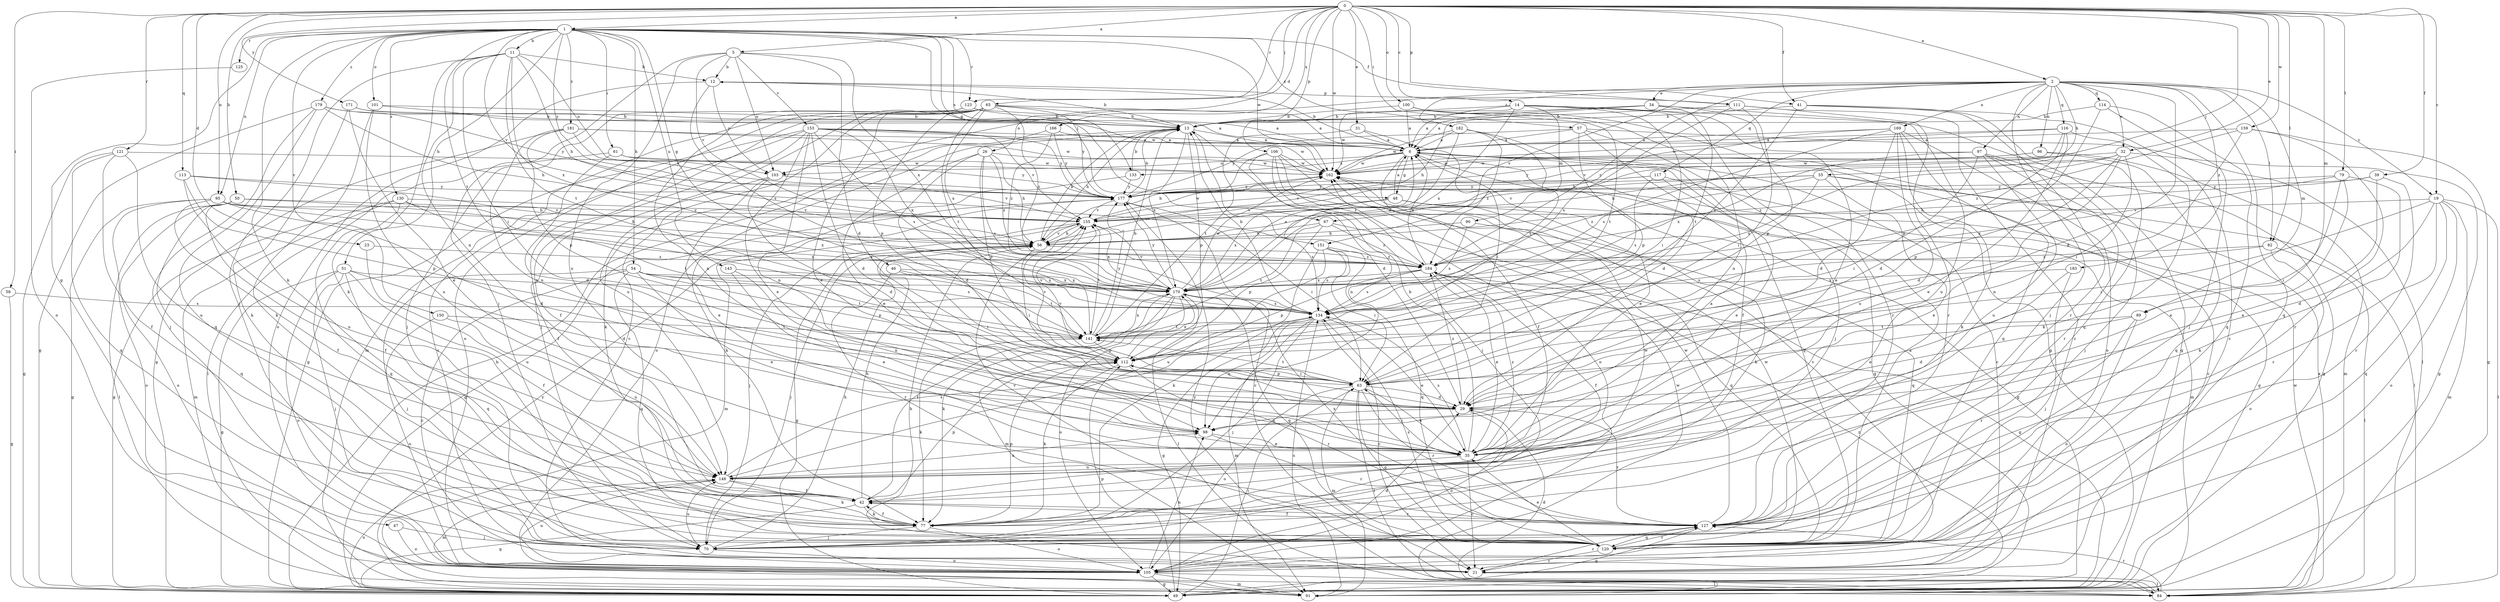 strict digraph  {
0;
1;
2;
5;
6;
11;
12;
13;
14;
19;
21;
23;
26;
29;
31;
32;
34;
35;
39;
41;
42;
46;
47;
48;
49;
50;
51;
54;
55;
56;
57;
58;
61;
63;
65;
67;
70;
77;
79;
82;
84;
89;
90;
91;
95;
96;
97;
98;
100;
101;
103;
105;
106;
111;
112;
113;
114;
116;
117;
120;
121;
123;
125;
127;
130;
133;
134;
141;
143;
148;
150;
151;
153;
155;
159;
162;
166;
169;
170;
171;
177;
179;
181;
182;
183;
184;
0 -> 1  [label=a];
0 -> 2  [label=a];
0 -> 5  [label=a];
0 -> 14  [label=c];
0 -> 19  [label=c];
0 -> 23  [label=d];
0 -> 26  [label=d];
0 -> 31  [label=e];
0 -> 32  [label=e];
0 -> 39  [label=f];
0 -> 41  [label=f];
0 -> 50  [label=h];
0 -> 57  [label=i];
0 -> 58  [label=i];
0 -> 65  [label=j];
0 -> 67  [label=j];
0 -> 79  [label=l];
0 -> 82  [label=l];
0 -> 89  [label=m];
0 -> 95  [label=n];
0 -> 100  [label=o];
0 -> 106  [label=p];
0 -> 111  [label=p];
0 -> 113  [label=q];
0 -> 121  [label=r];
0 -> 123  [label=r];
0 -> 159  [label=w];
0 -> 162  [label=w];
0 -> 166  [label=x];
0 -> 171  [label=y];
1 -> 11  [label=b];
1 -> 41  [label=f];
1 -> 46  [label=g];
1 -> 47  [label=g];
1 -> 48  [label=g];
1 -> 51  [label=h];
1 -> 54  [label=h];
1 -> 61  [label=i];
1 -> 67  [label=j];
1 -> 77  [label=k];
1 -> 95  [label=n];
1 -> 101  [label=o];
1 -> 123  [label=r];
1 -> 125  [label=r];
1 -> 130  [label=s];
1 -> 133  [label=s];
1 -> 141  [label=t];
1 -> 143  [label=u];
1 -> 150  [label=v];
1 -> 151  [label=v];
1 -> 162  [label=w];
1 -> 177  [label=y];
1 -> 179  [label=z];
1 -> 181  [label=z];
1 -> 182  [label=z];
2 -> 19  [label=c];
2 -> 29  [label=d];
2 -> 32  [label=e];
2 -> 34  [label=e];
2 -> 55  [label=h];
2 -> 70  [label=j];
2 -> 82  [label=l];
2 -> 89  [label=m];
2 -> 96  [label=n];
2 -> 97  [label=n];
2 -> 103  [label=o];
2 -> 114  [label=q];
2 -> 116  [label=q];
2 -> 117  [label=q];
2 -> 120  [label=q];
2 -> 151  [label=v];
2 -> 169  [label=x];
2 -> 182  [label=z];
2 -> 183  [label=z];
2 -> 184  [label=z];
5 -> 12  [label=b];
5 -> 29  [label=d];
5 -> 70  [label=j];
5 -> 103  [label=o];
5 -> 148  [label=u];
5 -> 153  [label=v];
5 -> 155  [label=v];
5 -> 170  [label=x];
6 -> 12  [label=b];
6 -> 21  [label=c];
6 -> 35  [label=e];
6 -> 42  [label=f];
6 -> 48  [label=g];
6 -> 49  [label=g];
6 -> 103  [label=o];
6 -> 120  [label=q];
6 -> 133  [label=s];
6 -> 162  [label=w];
11 -> 12  [label=b];
11 -> 56  [label=h];
11 -> 63  [label=i];
11 -> 70  [label=j];
11 -> 77  [label=k];
11 -> 98  [label=n];
11 -> 103  [label=o];
11 -> 141  [label=t];
11 -> 170  [label=x];
12 -> 13  [label=b];
12 -> 103  [label=o];
12 -> 105  [label=o];
12 -> 111  [label=p];
12 -> 134  [label=s];
13 -> 6  [label=a];
13 -> 29  [label=d];
13 -> 56  [label=h];
13 -> 105  [label=o];
13 -> 112  [label=p];
13 -> 170  [label=x];
14 -> 6  [label=a];
14 -> 13  [label=b];
14 -> 35  [label=e];
14 -> 49  [label=g];
14 -> 63  [label=i];
14 -> 90  [label=m];
14 -> 127  [label=r];
14 -> 162  [label=w];
14 -> 170  [label=x];
19 -> 29  [label=d];
19 -> 63  [label=i];
19 -> 84  [label=l];
19 -> 91  [label=m];
19 -> 105  [label=o];
19 -> 120  [label=q];
19 -> 127  [label=r];
19 -> 155  [label=v];
21 -> 56  [label=h];
21 -> 84  [label=l];
21 -> 127  [label=r];
23 -> 148  [label=u];
23 -> 184  [label=z];
26 -> 29  [label=d];
26 -> 35  [label=e];
26 -> 56  [label=h];
26 -> 112  [label=p];
26 -> 134  [label=s];
26 -> 162  [label=w];
26 -> 184  [label=z];
29 -> 98  [label=n];
29 -> 105  [label=o];
29 -> 127  [label=r];
29 -> 184  [label=z];
31 -> 6  [label=a];
31 -> 63  [label=i];
31 -> 141  [label=t];
32 -> 29  [label=d];
32 -> 49  [label=g];
32 -> 56  [label=h];
32 -> 98  [label=n];
32 -> 112  [label=p];
32 -> 162  [label=w];
32 -> 184  [label=z];
34 -> 6  [label=a];
34 -> 13  [label=b];
34 -> 56  [label=h];
34 -> 112  [label=p];
34 -> 141  [label=t];
34 -> 148  [label=u];
35 -> 6  [label=a];
35 -> 13  [label=b];
35 -> 21  [label=c];
35 -> 63  [label=i];
35 -> 134  [label=s];
35 -> 148  [label=u];
35 -> 184  [label=z];
39 -> 35  [label=e];
39 -> 56  [label=h];
39 -> 127  [label=r];
39 -> 177  [label=y];
41 -> 13  [label=b];
41 -> 21  [label=c];
41 -> 120  [label=q];
41 -> 127  [label=r];
41 -> 134  [label=s];
42 -> 49  [label=g];
42 -> 56  [label=h];
42 -> 77  [label=k];
42 -> 112  [label=p];
42 -> 127  [label=r];
46 -> 63  [label=i];
46 -> 127  [label=r];
46 -> 141  [label=t];
46 -> 170  [label=x];
47 -> 70  [label=j];
47 -> 105  [label=o];
48 -> 6  [label=a];
48 -> 49  [label=g];
48 -> 77  [label=k];
48 -> 91  [label=m];
48 -> 134  [label=s];
48 -> 155  [label=v];
48 -> 170  [label=x];
49 -> 13  [label=b];
49 -> 63  [label=i];
49 -> 112  [label=p];
49 -> 148  [label=u];
49 -> 184  [label=z];
50 -> 42  [label=f];
50 -> 84  [label=l];
50 -> 105  [label=o];
50 -> 120  [label=q];
50 -> 155  [label=v];
50 -> 170  [label=x];
51 -> 29  [label=d];
51 -> 42  [label=f];
51 -> 49  [label=g];
51 -> 70  [label=j];
51 -> 105  [label=o];
51 -> 120  [label=q];
51 -> 170  [label=x];
54 -> 21  [label=c];
54 -> 35  [label=e];
54 -> 70  [label=j];
54 -> 112  [label=p];
54 -> 120  [label=q];
54 -> 134  [label=s];
54 -> 141  [label=t];
54 -> 170  [label=x];
55 -> 21  [label=c];
55 -> 35  [label=e];
55 -> 84  [label=l];
55 -> 155  [label=v];
55 -> 170  [label=x];
55 -> 177  [label=y];
55 -> 184  [label=z];
56 -> 13  [label=b];
56 -> 49  [label=g];
56 -> 63  [label=i];
56 -> 70  [label=j];
56 -> 155  [label=v];
56 -> 184  [label=z];
57 -> 6  [label=a];
57 -> 42  [label=f];
57 -> 70  [label=j];
57 -> 84  [label=l];
57 -> 112  [label=p];
57 -> 177  [label=y];
58 -> 49  [label=g];
58 -> 134  [label=s];
61 -> 29  [label=d];
61 -> 84  [label=l];
61 -> 162  [label=w];
61 -> 177  [label=y];
63 -> 29  [label=d];
63 -> 35  [label=e];
63 -> 84  [label=l];
63 -> 91  [label=m];
63 -> 105  [label=o];
63 -> 112  [label=p];
63 -> 120  [label=q];
63 -> 127  [label=r];
63 -> 141  [label=t];
63 -> 155  [label=v];
65 -> 6  [label=a];
65 -> 13  [label=b];
65 -> 21  [label=c];
65 -> 35  [label=e];
65 -> 70  [label=j];
65 -> 91  [label=m];
65 -> 105  [label=o];
65 -> 112  [label=p];
65 -> 141  [label=t];
65 -> 148  [label=u];
65 -> 170  [label=x];
65 -> 177  [label=y];
65 -> 184  [label=z];
67 -> 56  [label=h];
67 -> 112  [label=p];
67 -> 120  [label=q];
67 -> 141  [label=t];
67 -> 184  [label=z];
70 -> 56  [label=h];
70 -> 105  [label=o];
70 -> 148  [label=u];
77 -> 42  [label=f];
77 -> 70  [label=j];
77 -> 105  [label=o];
77 -> 112  [label=p];
77 -> 162  [label=w];
79 -> 35  [label=e];
79 -> 63  [label=i];
79 -> 77  [label=k];
79 -> 170  [label=x];
79 -> 177  [label=y];
82 -> 84  [label=l];
82 -> 105  [label=o];
82 -> 134  [label=s];
82 -> 184  [label=z];
84 -> 6  [label=a];
84 -> 29  [label=d];
84 -> 127  [label=r];
84 -> 162  [label=w];
84 -> 177  [label=y];
89 -> 29  [label=d];
89 -> 105  [label=o];
89 -> 127  [label=r];
89 -> 141  [label=t];
90 -> 56  [label=h];
90 -> 120  [label=q];
90 -> 134  [label=s];
91 -> 134  [label=s];
91 -> 162  [label=w];
91 -> 177  [label=y];
95 -> 29  [label=d];
95 -> 42  [label=f];
95 -> 49  [label=g];
95 -> 56  [label=h];
95 -> 105  [label=o];
95 -> 134  [label=s];
95 -> 155  [label=v];
96 -> 91  [label=m];
96 -> 120  [label=q];
96 -> 162  [label=w];
96 -> 177  [label=y];
97 -> 49  [label=g];
97 -> 63  [label=i];
97 -> 70  [label=j];
97 -> 127  [label=r];
97 -> 148  [label=u];
97 -> 162  [label=w];
97 -> 170  [label=x];
98 -> 35  [label=e];
98 -> 127  [label=r];
100 -> 6  [label=a];
100 -> 13  [label=b];
100 -> 49  [label=g];
100 -> 98  [label=n];
100 -> 141  [label=t];
101 -> 13  [label=b];
101 -> 77  [label=k];
101 -> 148  [label=u];
101 -> 162  [label=w];
103 -> 29  [label=d];
103 -> 35  [label=e];
103 -> 42  [label=f];
103 -> 155  [label=v];
105 -> 29  [label=d];
105 -> 49  [label=g];
105 -> 84  [label=l];
105 -> 91  [label=m];
105 -> 98  [label=n];
105 -> 148  [label=u];
106 -> 21  [label=c];
106 -> 56  [label=h];
106 -> 70  [label=j];
106 -> 98  [label=n];
106 -> 105  [label=o];
106 -> 162  [label=w];
106 -> 184  [label=z];
111 -> 13  [label=b];
111 -> 21  [label=c];
111 -> 63  [label=i];
111 -> 127  [label=r];
111 -> 134  [label=s];
112 -> 63  [label=i];
112 -> 77  [label=k];
112 -> 127  [label=r];
112 -> 155  [label=v];
112 -> 170  [label=x];
113 -> 56  [label=h];
113 -> 112  [label=p];
113 -> 148  [label=u];
113 -> 177  [label=y];
114 -> 13  [label=b];
114 -> 70  [label=j];
114 -> 112  [label=p];
114 -> 120  [label=q];
116 -> 6  [label=a];
116 -> 29  [label=d];
116 -> 35  [label=e];
116 -> 77  [label=k];
116 -> 155  [label=v];
116 -> 162  [label=w];
117 -> 35  [label=e];
117 -> 49  [label=g];
117 -> 134  [label=s];
117 -> 155  [label=v];
117 -> 177  [label=y];
120 -> 6  [label=a];
120 -> 21  [label=c];
120 -> 35  [label=e];
120 -> 127  [label=r];
120 -> 134  [label=s];
120 -> 155  [label=v];
120 -> 162  [label=w];
121 -> 42  [label=f];
121 -> 49  [label=g];
121 -> 120  [label=q];
121 -> 148  [label=u];
121 -> 162  [label=w];
123 -> 6  [label=a];
123 -> 13  [label=b];
123 -> 70  [label=j];
123 -> 98  [label=n];
125 -> 105  [label=o];
127 -> 42  [label=f];
127 -> 49  [label=g];
127 -> 120  [label=q];
127 -> 162  [label=w];
127 -> 170  [label=x];
130 -> 49  [label=g];
130 -> 91  [label=m];
130 -> 120  [label=q];
130 -> 134  [label=s];
130 -> 141  [label=t];
130 -> 155  [label=v];
133 -> 13  [label=b];
133 -> 77  [label=k];
133 -> 177  [label=y];
134 -> 13  [label=b];
134 -> 21  [label=c];
134 -> 35  [label=e];
134 -> 49  [label=g];
134 -> 70  [label=j];
134 -> 91  [label=m];
134 -> 98  [label=n];
134 -> 141  [label=t];
141 -> 13  [label=b];
141 -> 77  [label=k];
141 -> 112  [label=p];
141 -> 155  [label=v];
141 -> 170  [label=x];
141 -> 177  [label=y];
143 -> 35  [label=e];
143 -> 98  [label=n];
143 -> 170  [label=x];
148 -> 42  [label=f];
148 -> 77  [label=k];
148 -> 91  [label=m];
148 -> 98  [label=n];
148 -> 134  [label=s];
150 -> 105  [label=o];
150 -> 141  [label=t];
150 -> 148  [label=u];
151 -> 63  [label=i];
151 -> 77  [label=k];
151 -> 120  [label=q];
151 -> 134  [label=s];
151 -> 148  [label=u];
151 -> 184  [label=z];
153 -> 6  [label=a];
153 -> 21  [label=c];
153 -> 29  [label=d];
153 -> 35  [label=e];
153 -> 42  [label=f];
153 -> 49  [label=g];
153 -> 98  [label=n];
153 -> 134  [label=s];
153 -> 155  [label=v];
153 -> 162  [label=w];
153 -> 170  [label=x];
153 -> 177  [label=y];
155 -> 56  [label=h];
155 -> 70  [label=j];
155 -> 91  [label=m];
155 -> 141  [label=t];
155 -> 162  [label=w];
155 -> 170  [label=x];
159 -> 6  [label=a];
159 -> 49  [label=g];
159 -> 63  [label=i];
159 -> 127  [label=r];
159 -> 184  [label=z];
162 -> 177  [label=y];
166 -> 6  [label=a];
166 -> 77  [label=k];
166 -> 177  [label=y];
166 -> 184  [label=z];
169 -> 6  [label=a];
169 -> 29  [label=d];
169 -> 56  [label=h];
169 -> 77  [label=k];
169 -> 105  [label=o];
169 -> 120  [label=q];
169 -> 134  [label=s];
169 -> 148  [label=u];
170 -> 6  [label=a];
170 -> 42  [label=f];
170 -> 77  [label=k];
170 -> 84  [label=l];
170 -> 91  [label=m];
170 -> 105  [label=o];
170 -> 120  [label=q];
170 -> 134  [label=s];
170 -> 155  [label=v];
170 -> 162  [label=w];
170 -> 177  [label=y];
171 -> 6  [label=a];
171 -> 13  [label=b];
171 -> 35  [label=e];
171 -> 77  [label=k];
177 -> 13  [label=b];
177 -> 21  [label=c];
177 -> 49  [label=g];
177 -> 63  [label=i];
177 -> 155  [label=v];
179 -> 13  [label=b];
179 -> 49  [label=g];
179 -> 56  [label=h];
179 -> 70  [label=j];
179 -> 120  [label=q];
179 -> 177  [label=y];
181 -> 6  [label=a];
181 -> 49  [label=g];
181 -> 98  [label=n];
181 -> 112  [label=p];
181 -> 162  [label=w];
181 -> 177  [label=y];
182 -> 6  [label=a];
182 -> 29  [label=d];
182 -> 141  [label=t];
182 -> 162  [label=w];
182 -> 170  [label=x];
182 -> 184  [label=z];
183 -> 35  [label=e];
183 -> 70  [label=j];
183 -> 170  [label=x];
184 -> 6  [label=a];
184 -> 35  [label=e];
184 -> 42  [label=f];
184 -> 49  [label=g];
184 -> 112  [label=p];
184 -> 134  [label=s];
184 -> 170  [label=x];
}
